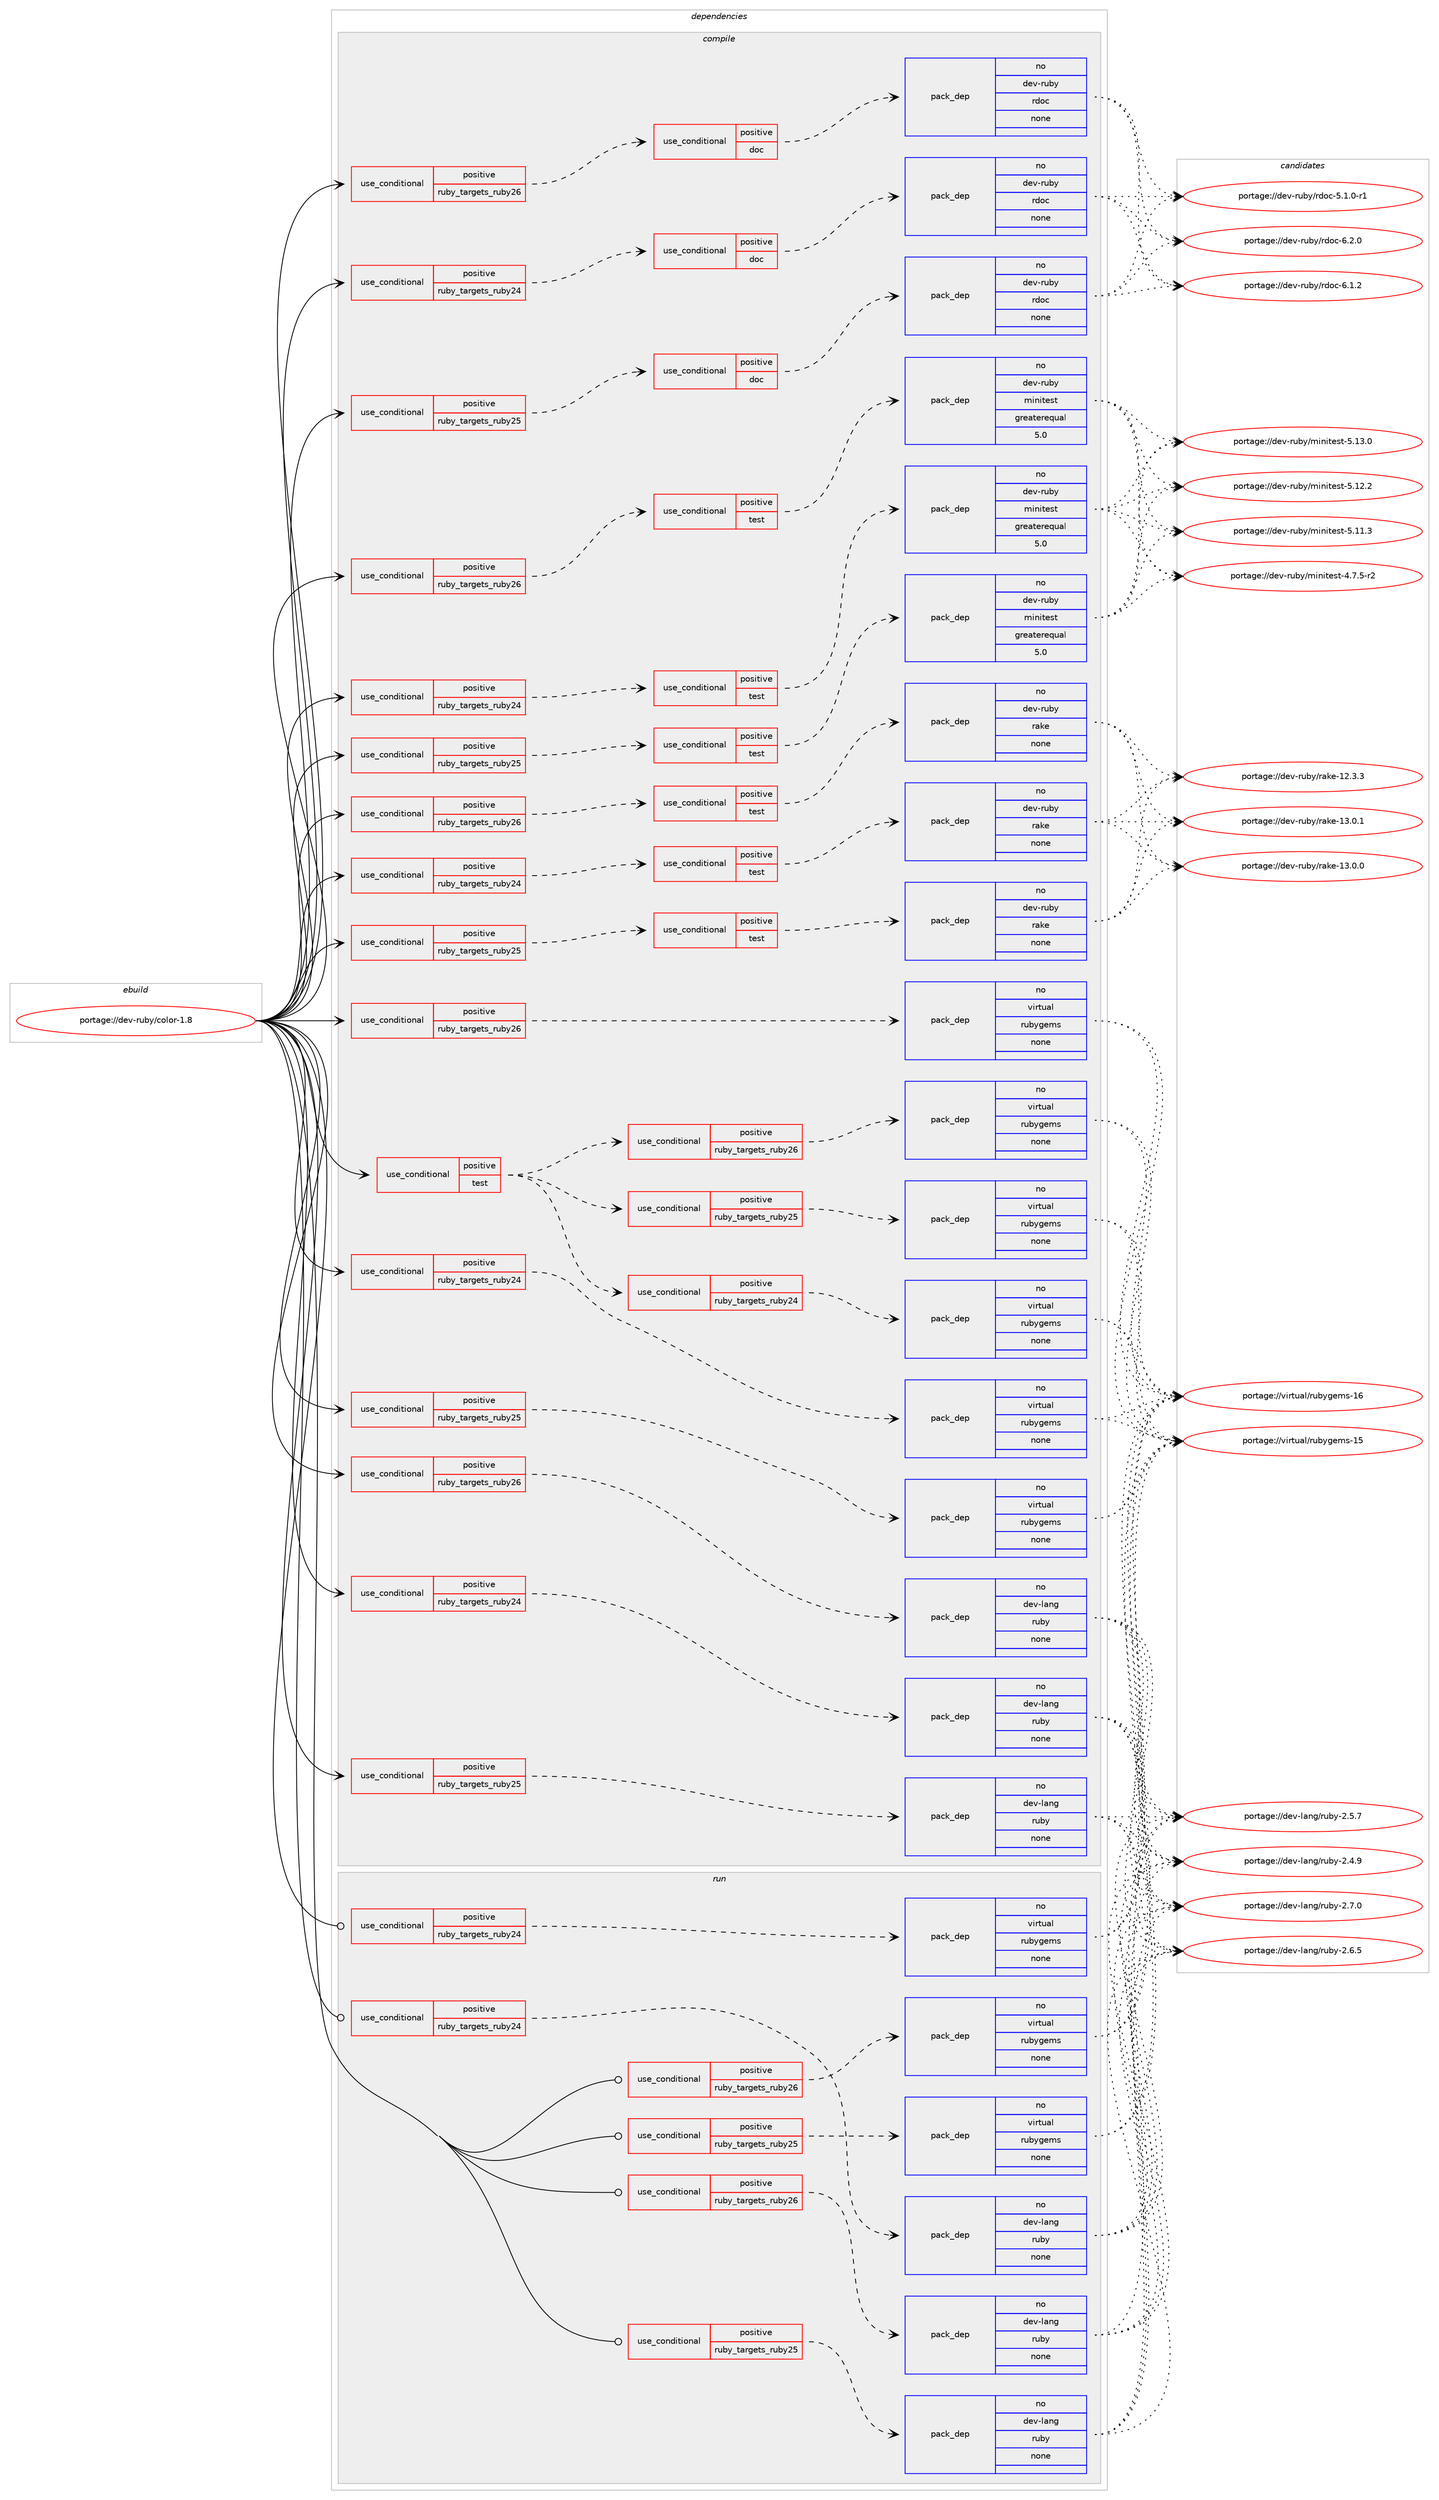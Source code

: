 digraph prolog {

# *************
# Graph options
# *************

newrank=true;
concentrate=true;
compound=true;
graph [rankdir=LR,fontname=Helvetica,fontsize=10,ranksep=1.5];#, ranksep=2.5, nodesep=0.2];
edge  [arrowhead=vee];
node  [fontname=Helvetica,fontsize=10];

# **********
# The ebuild
# **********

subgraph cluster_leftcol {
color=gray;
rank=same;
label=<<i>ebuild</i>>;
id [label="portage://dev-ruby/color-1.8", color=red, width=4, href="../dev-ruby/color-1.8.svg"];
}

# ****************
# The dependencies
# ****************

subgraph cluster_midcol {
color=gray;
label=<<i>dependencies</i>>;
subgraph cluster_compile {
fillcolor="#eeeeee";
style=filled;
label=<<i>compile</i>>;
subgraph cond90837 {
dependency362848 [label=<<TABLE BORDER="0" CELLBORDER="1" CELLSPACING="0" CELLPADDING="4"><TR><TD ROWSPAN="3" CELLPADDING="10">use_conditional</TD></TR><TR><TD>positive</TD></TR><TR><TD>ruby_targets_ruby24</TD></TR></TABLE>>, shape=none, color=red];
subgraph cond90838 {
dependency362849 [label=<<TABLE BORDER="0" CELLBORDER="1" CELLSPACING="0" CELLPADDING="4"><TR><TD ROWSPAN="3" CELLPADDING="10">use_conditional</TD></TR><TR><TD>positive</TD></TR><TR><TD>doc</TD></TR></TABLE>>, shape=none, color=red];
subgraph pack267197 {
dependency362850 [label=<<TABLE BORDER="0" CELLBORDER="1" CELLSPACING="0" CELLPADDING="4" WIDTH="220"><TR><TD ROWSPAN="6" CELLPADDING="30">pack_dep</TD></TR><TR><TD WIDTH="110">no</TD></TR><TR><TD>dev-ruby</TD></TR><TR><TD>rdoc</TD></TR><TR><TD>none</TD></TR><TR><TD></TD></TR></TABLE>>, shape=none, color=blue];
}
dependency362849:e -> dependency362850:w [weight=20,style="dashed",arrowhead="vee"];
}
dependency362848:e -> dependency362849:w [weight=20,style="dashed",arrowhead="vee"];
}
id:e -> dependency362848:w [weight=20,style="solid",arrowhead="vee"];
subgraph cond90839 {
dependency362851 [label=<<TABLE BORDER="0" CELLBORDER="1" CELLSPACING="0" CELLPADDING="4"><TR><TD ROWSPAN="3" CELLPADDING="10">use_conditional</TD></TR><TR><TD>positive</TD></TR><TR><TD>ruby_targets_ruby24</TD></TR></TABLE>>, shape=none, color=red];
subgraph cond90840 {
dependency362852 [label=<<TABLE BORDER="0" CELLBORDER="1" CELLSPACING="0" CELLPADDING="4"><TR><TD ROWSPAN="3" CELLPADDING="10">use_conditional</TD></TR><TR><TD>positive</TD></TR><TR><TD>test</TD></TR></TABLE>>, shape=none, color=red];
subgraph pack267198 {
dependency362853 [label=<<TABLE BORDER="0" CELLBORDER="1" CELLSPACING="0" CELLPADDING="4" WIDTH="220"><TR><TD ROWSPAN="6" CELLPADDING="30">pack_dep</TD></TR><TR><TD WIDTH="110">no</TD></TR><TR><TD>dev-ruby</TD></TR><TR><TD>minitest</TD></TR><TR><TD>greaterequal</TD></TR><TR><TD>5.0</TD></TR></TABLE>>, shape=none, color=blue];
}
dependency362852:e -> dependency362853:w [weight=20,style="dashed",arrowhead="vee"];
}
dependency362851:e -> dependency362852:w [weight=20,style="dashed",arrowhead="vee"];
}
id:e -> dependency362851:w [weight=20,style="solid",arrowhead="vee"];
subgraph cond90841 {
dependency362854 [label=<<TABLE BORDER="0" CELLBORDER="1" CELLSPACING="0" CELLPADDING="4"><TR><TD ROWSPAN="3" CELLPADDING="10">use_conditional</TD></TR><TR><TD>positive</TD></TR><TR><TD>ruby_targets_ruby24</TD></TR></TABLE>>, shape=none, color=red];
subgraph cond90842 {
dependency362855 [label=<<TABLE BORDER="0" CELLBORDER="1" CELLSPACING="0" CELLPADDING="4"><TR><TD ROWSPAN="3" CELLPADDING="10">use_conditional</TD></TR><TR><TD>positive</TD></TR><TR><TD>test</TD></TR></TABLE>>, shape=none, color=red];
subgraph pack267199 {
dependency362856 [label=<<TABLE BORDER="0" CELLBORDER="1" CELLSPACING="0" CELLPADDING="4" WIDTH="220"><TR><TD ROWSPAN="6" CELLPADDING="30">pack_dep</TD></TR><TR><TD WIDTH="110">no</TD></TR><TR><TD>dev-ruby</TD></TR><TR><TD>rake</TD></TR><TR><TD>none</TD></TR><TR><TD></TD></TR></TABLE>>, shape=none, color=blue];
}
dependency362855:e -> dependency362856:w [weight=20,style="dashed",arrowhead="vee"];
}
dependency362854:e -> dependency362855:w [weight=20,style="dashed",arrowhead="vee"];
}
id:e -> dependency362854:w [weight=20,style="solid",arrowhead="vee"];
subgraph cond90843 {
dependency362857 [label=<<TABLE BORDER="0" CELLBORDER="1" CELLSPACING="0" CELLPADDING="4"><TR><TD ROWSPAN="3" CELLPADDING="10">use_conditional</TD></TR><TR><TD>positive</TD></TR><TR><TD>ruby_targets_ruby24</TD></TR></TABLE>>, shape=none, color=red];
subgraph pack267200 {
dependency362858 [label=<<TABLE BORDER="0" CELLBORDER="1" CELLSPACING="0" CELLPADDING="4" WIDTH="220"><TR><TD ROWSPAN="6" CELLPADDING="30">pack_dep</TD></TR><TR><TD WIDTH="110">no</TD></TR><TR><TD>dev-lang</TD></TR><TR><TD>ruby</TD></TR><TR><TD>none</TD></TR><TR><TD></TD></TR></TABLE>>, shape=none, color=blue];
}
dependency362857:e -> dependency362858:w [weight=20,style="dashed",arrowhead="vee"];
}
id:e -> dependency362857:w [weight=20,style="solid",arrowhead="vee"];
subgraph cond90844 {
dependency362859 [label=<<TABLE BORDER="0" CELLBORDER="1" CELLSPACING="0" CELLPADDING="4"><TR><TD ROWSPAN="3" CELLPADDING="10">use_conditional</TD></TR><TR><TD>positive</TD></TR><TR><TD>ruby_targets_ruby24</TD></TR></TABLE>>, shape=none, color=red];
subgraph pack267201 {
dependency362860 [label=<<TABLE BORDER="0" CELLBORDER="1" CELLSPACING="0" CELLPADDING="4" WIDTH="220"><TR><TD ROWSPAN="6" CELLPADDING="30">pack_dep</TD></TR><TR><TD WIDTH="110">no</TD></TR><TR><TD>virtual</TD></TR><TR><TD>rubygems</TD></TR><TR><TD>none</TD></TR><TR><TD></TD></TR></TABLE>>, shape=none, color=blue];
}
dependency362859:e -> dependency362860:w [weight=20,style="dashed",arrowhead="vee"];
}
id:e -> dependency362859:w [weight=20,style="solid",arrowhead="vee"];
subgraph cond90845 {
dependency362861 [label=<<TABLE BORDER="0" CELLBORDER="1" CELLSPACING="0" CELLPADDING="4"><TR><TD ROWSPAN="3" CELLPADDING="10">use_conditional</TD></TR><TR><TD>positive</TD></TR><TR><TD>ruby_targets_ruby25</TD></TR></TABLE>>, shape=none, color=red];
subgraph cond90846 {
dependency362862 [label=<<TABLE BORDER="0" CELLBORDER="1" CELLSPACING="0" CELLPADDING="4"><TR><TD ROWSPAN="3" CELLPADDING="10">use_conditional</TD></TR><TR><TD>positive</TD></TR><TR><TD>doc</TD></TR></TABLE>>, shape=none, color=red];
subgraph pack267202 {
dependency362863 [label=<<TABLE BORDER="0" CELLBORDER="1" CELLSPACING="0" CELLPADDING="4" WIDTH="220"><TR><TD ROWSPAN="6" CELLPADDING="30">pack_dep</TD></TR><TR><TD WIDTH="110">no</TD></TR><TR><TD>dev-ruby</TD></TR><TR><TD>rdoc</TD></TR><TR><TD>none</TD></TR><TR><TD></TD></TR></TABLE>>, shape=none, color=blue];
}
dependency362862:e -> dependency362863:w [weight=20,style="dashed",arrowhead="vee"];
}
dependency362861:e -> dependency362862:w [weight=20,style="dashed",arrowhead="vee"];
}
id:e -> dependency362861:w [weight=20,style="solid",arrowhead="vee"];
subgraph cond90847 {
dependency362864 [label=<<TABLE BORDER="0" CELLBORDER="1" CELLSPACING="0" CELLPADDING="4"><TR><TD ROWSPAN="3" CELLPADDING="10">use_conditional</TD></TR><TR><TD>positive</TD></TR><TR><TD>ruby_targets_ruby25</TD></TR></TABLE>>, shape=none, color=red];
subgraph cond90848 {
dependency362865 [label=<<TABLE BORDER="0" CELLBORDER="1" CELLSPACING="0" CELLPADDING="4"><TR><TD ROWSPAN="3" CELLPADDING="10">use_conditional</TD></TR><TR><TD>positive</TD></TR><TR><TD>test</TD></TR></TABLE>>, shape=none, color=red];
subgraph pack267203 {
dependency362866 [label=<<TABLE BORDER="0" CELLBORDER="1" CELLSPACING="0" CELLPADDING="4" WIDTH="220"><TR><TD ROWSPAN="6" CELLPADDING="30">pack_dep</TD></TR><TR><TD WIDTH="110">no</TD></TR><TR><TD>dev-ruby</TD></TR><TR><TD>minitest</TD></TR><TR><TD>greaterequal</TD></TR><TR><TD>5.0</TD></TR></TABLE>>, shape=none, color=blue];
}
dependency362865:e -> dependency362866:w [weight=20,style="dashed",arrowhead="vee"];
}
dependency362864:e -> dependency362865:w [weight=20,style="dashed",arrowhead="vee"];
}
id:e -> dependency362864:w [weight=20,style="solid",arrowhead="vee"];
subgraph cond90849 {
dependency362867 [label=<<TABLE BORDER="0" CELLBORDER="1" CELLSPACING="0" CELLPADDING="4"><TR><TD ROWSPAN="3" CELLPADDING="10">use_conditional</TD></TR><TR><TD>positive</TD></TR><TR><TD>ruby_targets_ruby25</TD></TR></TABLE>>, shape=none, color=red];
subgraph cond90850 {
dependency362868 [label=<<TABLE BORDER="0" CELLBORDER="1" CELLSPACING="0" CELLPADDING="4"><TR><TD ROWSPAN="3" CELLPADDING="10">use_conditional</TD></TR><TR><TD>positive</TD></TR><TR><TD>test</TD></TR></TABLE>>, shape=none, color=red];
subgraph pack267204 {
dependency362869 [label=<<TABLE BORDER="0" CELLBORDER="1" CELLSPACING="0" CELLPADDING="4" WIDTH="220"><TR><TD ROWSPAN="6" CELLPADDING="30">pack_dep</TD></TR><TR><TD WIDTH="110">no</TD></TR><TR><TD>dev-ruby</TD></TR><TR><TD>rake</TD></TR><TR><TD>none</TD></TR><TR><TD></TD></TR></TABLE>>, shape=none, color=blue];
}
dependency362868:e -> dependency362869:w [weight=20,style="dashed",arrowhead="vee"];
}
dependency362867:e -> dependency362868:w [weight=20,style="dashed",arrowhead="vee"];
}
id:e -> dependency362867:w [weight=20,style="solid",arrowhead="vee"];
subgraph cond90851 {
dependency362870 [label=<<TABLE BORDER="0" CELLBORDER="1" CELLSPACING="0" CELLPADDING="4"><TR><TD ROWSPAN="3" CELLPADDING="10">use_conditional</TD></TR><TR><TD>positive</TD></TR><TR><TD>ruby_targets_ruby25</TD></TR></TABLE>>, shape=none, color=red];
subgraph pack267205 {
dependency362871 [label=<<TABLE BORDER="0" CELLBORDER="1" CELLSPACING="0" CELLPADDING="4" WIDTH="220"><TR><TD ROWSPAN="6" CELLPADDING="30">pack_dep</TD></TR><TR><TD WIDTH="110">no</TD></TR><TR><TD>dev-lang</TD></TR><TR><TD>ruby</TD></TR><TR><TD>none</TD></TR><TR><TD></TD></TR></TABLE>>, shape=none, color=blue];
}
dependency362870:e -> dependency362871:w [weight=20,style="dashed",arrowhead="vee"];
}
id:e -> dependency362870:w [weight=20,style="solid",arrowhead="vee"];
subgraph cond90852 {
dependency362872 [label=<<TABLE BORDER="0" CELLBORDER="1" CELLSPACING="0" CELLPADDING="4"><TR><TD ROWSPAN="3" CELLPADDING="10">use_conditional</TD></TR><TR><TD>positive</TD></TR><TR><TD>ruby_targets_ruby25</TD></TR></TABLE>>, shape=none, color=red];
subgraph pack267206 {
dependency362873 [label=<<TABLE BORDER="0" CELLBORDER="1" CELLSPACING="0" CELLPADDING="4" WIDTH="220"><TR><TD ROWSPAN="6" CELLPADDING="30">pack_dep</TD></TR><TR><TD WIDTH="110">no</TD></TR><TR><TD>virtual</TD></TR><TR><TD>rubygems</TD></TR><TR><TD>none</TD></TR><TR><TD></TD></TR></TABLE>>, shape=none, color=blue];
}
dependency362872:e -> dependency362873:w [weight=20,style="dashed",arrowhead="vee"];
}
id:e -> dependency362872:w [weight=20,style="solid",arrowhead="vee"];
subgraph cond90853 {
dependency362874 [label=<<TABLE BORDER="0" CELLBORDER="1" CELLSPACING="0" CELLPADDING="4"><TR><TD ROWSPAN="3" CELLPADDING="10">use_conditional</TD></TR><TR><TD>positive</TD></TR><TR><TD>ruby_targets_ruby26</TD></TR></TABLE>>, shape=none, color=red];
subgraph cond90854 {
dependency362875 [label=<<TABLE BORDER="0" CELLBORDER="1" CELLSPACING="0" CELLPADDING="4"><TR><TD ROWSPAN="3" CELLPADDING="10">use_conditional</TD></TR><TR><TD>positive</TD></TR><TR><TD>doc</TD></TR></TABLE>>, shape=none, color=red];
subgraph pack267207 {
dependency362876 [label=<<TABLE BORDER="0" CELLBORDER="1" CELLSPACING="0" CELLPADDING="4" WIDTH="220"><TR><TD ROWSPAN="6" CELLPADDING="30">pack_dep</TD></TR><TR><TD WIDTH="110">no</TD></TR><TR><TD>dev-ruby</TD></TR><TR><TD>rdoc</TD></TR><TR><TD>none</TD></TR><TR><TD></TD></TR></TABLE>>, shape=none, color=blue];
}
dependency362875:e -> dependency362876:w [weight=20,style="dashed",arrowhead="vee"];
}
dependency362874:e -> dependency362875:w [weight=20,style="dashed",arrowhead="vee"];
}
id:e -> dependency362874:w [weight=20,style="solid",arrowhead="vee"];
subgraph cond90855 {
dependency362877 [label=<<TABLE BORDER="0" CELLBORDER="1" CELLSPACING="0" CELLPADDING="4"><TR><TD ROWSPAN="3" CELLPADDING="10">use_conditional</TD></TR><TR><TD>positive</TD></TR><TR><TD>ruby_targets_ruby26</TD></TR></TABLE>>, shape=none, color=red];
subgraph cond90856 {
dependency362878 [label=<<TABLE BORDER="0" CELLBORDER="1" CELLSPACING="0" CELLPADDING="4"><TR><TD ROWSPAN="3" CELLPADDING="10">use_conditional</TD></TR><TR><TD>positive</TD></TR><TR><TD>test</TD></TR></TABLE>>, shape=none, color=red];
subgraph pack267208 {
dependency362879 [label=<<TABLE BORDER="0" CELLBORDER="1" CELLSPACING="0" CELLPADDING="4" WIDTH="220"><TR><TD ROWSPAN="6" CELLPADDING="30">pack_dep</TD></TR><TR><TD WIDTH="110">no</TD></TR><TR><TD>dev-ruby</TD></TR><TR><TD>minitest</TD></TR><TR><TD>greaterequal</TD></TR><TR><TD>5.0</TD></TR></TABLE>>, shape=none, color=blue];
}
dependency362878:e -> dependency362879:w [weight=20,style="dashed",arrowhead="vee"];
}
dependency362877:e -> dependency362878:w [weight=20,style="dashed",arrowhead="vee"];
}
id:e -> dependency362877:w [weight=20,style="solid",arrowhead="vee"];
subgraph cond90857 {
dependency362880 [label=<<TABLE BORDER="0" CELLBORDER="1" CELLSPACING="0" CELLPADDING="4"><TR><TD ROWSPAN="3" CELLPADDING="10">use_conditional</TD></TR><TR><TD>positive</TD></TR><TR><TD>ruby_targets_ruby26</TD></TR></TABLE>>, shape=none, color=red];
subgraph cond90858 {
dependency362881 [label=<<TABLE BORDER="0" CELLBORDER="1" CELLSPACING="0" CELLPADDING="4"><TR><TD ROWSPAN="3" CELLPADDING="10">use_conditional</TD></TR><TR><TD>positive</TD></TR><TR><TD>test</TD></TR></TABLE>>, shape=none, color=red];
subgraph pack267209 {
dependency362882 [label=<<TABLE BORDER="0" CELLBORDER="1" CELLSPACING="0" CELLPADDING="4" WIDTH="220"><TR><TD ROWSPAN="6" CELLPADDING="30">pack_dep</TD></TR><TR><TD WIDTH="110">no</TD></TR><TR><TD>dev-ruby</TD></TR><TR><TD>rake</TD></TR><TR><TD>none</TD></TR><TR><TD></TD></TR></TABLE>>, shape=none, color=blue];
}
dependency362881:e -> dependency362882:w [weight=20,style="dashed",arrowhead="vee"];
}
dependency362880:e -> dependency362881:w [weight=20,style="dashed",arrowhead="vee"];
}
id:e -> dependency362880:w [weight=20,style="solid",arrowhead="vee"];
subgraph cond90859 {
dependency362883 [label=<<TABLE BORDER="0" CELLBORDER="1" CELLSPACING="0" CELLPADDING="4"><TR><TD ROWSPAN="3" CELLPADDING="10">use_conditional</TD></TR><TR><TD>positive</TD></TR><TR><TD>ruby_targets_ruby26</TD></TR></TABLE>>, shape=none, color=red];
subgraph pack267210 {
dependency362884 [label=<<TABLE BORDER="0" CELLBORDER="1" CELLSPACING="0" CELLPADDING="4" WIDTH="220"><TR><TD ROWSPAN="6" CELLPADDING="30">pack_dep</TD></TR><TR><TD WIDTH="110">no</TD></TR><TR><TD>dev-lang</TD></TR><TR><TD>ruby</TD></TR><TR><TD>none</TD></TR><TR><TD></TD></TR></TABLE>>, shape=none, color=blue];
}
dependency362883:e -> dependency362884:w [weight=20,style="dashed",arrowhead="vee"];
}
id:e -> dependency362883:w [weight=20,style="solid",arrowhead="vee"];
subgraph cond90860 {
dependency362885 [label=<<TABLE BORDER="0" CELLBORDER="1" CELLSPACING="0" CELLPADDING="4"><TR><TD ROWSPAN="3" CELLPADDING="10">use_conditional</TD></TR><TR><TD>positive</TD></TR><TR><TD>ruby_targets_ruby26</TD></TR></TABLE>>, shape=none, color=red];
subgraph pack267211 {
dependency362886 [label=<<TABLE BORDER="0" CELLBORDER="1" CELLSPACING="0" CELLPADDING="4" WIDTH="220"><TR><TD ROWSPAN="6" CELLPADDING="30">pack_dep</TD></TR><TR><TD WIDTH="110">no</TD></TR><TR><TD>virtual</TD></TR><TR><TD>rubygems</TD></TR><TR><TD>none</TD></TR><TR><TD></TD></TR></TABLE>>, shape=none, color=blue];
}
dependency362885:e -> dependency362886:w [weight=20,style="dashed",arrowhead="vee"];
}
id:e -> dependency362885:w [weight=20,style="solid",arrowhead="vee"];
subgraph cond90861 {
dependency362887 [label=<<TABLE BORDER="0" CELLBORDER="1" CELLSPACING="0" CELLPADDING="4"><TR><TD ROWSPAN="3" CELLPADDING="10">use_conditional</TD></TR><TR><TD>positive</TD></TR><TR><TD>test</TD></TR></TABLE>>, shape=none, color=red];
subgraph cond90862 {
dependency362888 [label=<<TABLE BORDER="0" CELLBORDER="1" CELLSPACING="0" CELLPADDING="4"><TR><TD ROWSPAN="3" CELLPADDING="10">use_conditional</TD></TR><TR><TD>positive</TD></TR><TR><TD>ruby_targets_ruby24</TD></TR></TABLE>>, shape=none, color=red];
subgraph pack267212 {
dependency362889 [label=<<TABLE BORDER="0" CELLBORDER="1" CELLSPACING="0" CELLPADDING="4" WIDTH="220"><TR><TD ROWSPAN="6" CELLPADDING="30">pack_dep</TD></TR><TR><TD WIDTH="110">no</TD></TR><TR><TD>virtual</TD></TR><TR><TD>rubygems</TD></TR><TR><TD>none</TD></TR><TR><TD></TD></TR></TABLE>>, shape=none, color=blue];
}
dependency362888:e -> dependency362889:w [weight=20,style="dashed",arrowhead="vee"];
}
dependency362887:e -> dependency362888:w [weight=20,style="dashed",arrowhead="vee"];
subgraph cond90863 {
dependency362890 [label=<<TABLE BORDER="0" CELLBORDER="1" CELLSPACING="0" CELLPADDING="4"><TR><TD ROWSPAN="3" CELLPADDING="10">use_conditional</TD></TR><TR><TD>positive</TD></TR><TR><TD>ruby_targets_ruby25</TD></TR></TABLE>>, shape=none, color=red];
subgraph pack267213 {
dependency362891 [label=<<TABLE BORDER="0" CELLBORDER="1" CELLSPACING="0" CELLPADDING="4" WIDTH="220"><TR><TD ROWSPAN="6" CELLPADDING="30">pack_dep</TD></TR><TR><TD WIDTH="110">no</TD></TR><TR><TD>virtual</TD></TR><TR><TD>rubygems</TD></TR><TR><TD>none</TD></TR><TR><TD></TD></TR></TABLE>>, shape=none, color=blue];
}
dependency362890:e -> dependency362891:w [weight=20,style="dashed",arrowhead="vee"];
}
dependency362887:e -> dependency362890:w [weight=20,style="dashed",arrowhead="vee"];
subgraph cond90864 {
dependency362892 [label=<<TABLE BORDER="0" CELLBORDER="1" CELLSPACING="0" CELLPADDING="4"><TR><TD ROWSPAN="3" CELLPADDING="10">use_conditional</TD></TR><TR><TD>positive</TD></TR><TR><TD>ruby_targets_ruby26</TD></TR></TABLE>>, shape=none, color=red];
subgraph pack267214 {
dependency362893 [label=<<TABLE BORDER="0" CELLBORDER="1" CELLSPACING="0" CELLPADDING="4" WIDTH="220"><TR><TD ROWSPAN="6" CELLPADDING="30">pack_dep</TD></TR><TR><TD WIDTH="110">no</TD></TR><TR><TD>virtual</TD></TR><TR><TD>rubygems</TD></TR><TR><TD>none</TD></TR><TR><TD></TD></TR></TABLE>>, shape=none, color=blue];
}
dependency362892:e -> dependency362893:w [weight=20,style="dashed",arrowhead="vee"];
}
dependency362887:e -> dependency362892:w [weight=20,style="dashed",arrowhead="vee"];
}
id:e -> dependency362887:w [weight=20,style="solid",arrowhead="vee"];
}
subgraph cluster_compileandrun {
fillcolor="#eeeeee";
style=filled;
label=<<i>compile and run</i>>;
}
subgraph cluster_run {
fillcolor="#eeeeee";
style=filled;
label=<<i>run</i>>;
subgraph cond90865 {
dependency362894 [label=<<TABLE BORDER="0" CELLBORDER="1" CELLSPACING="0" CELLPADDING="4"><TR><TD ROWSPAN="3" CELLPADDING="10">use_conditional</TD></TR><TR><TD>positive</TD></TR><TR><TD>ruby_targets_ruby24</TD></TR></TABLE>>, shape=none, color=red];
subgraph pack267215 {
dependency362895 [label=<<TABLE BORDER="0" CELLBORDER="1" CELLSPACING="0" CELLPADDING="4" WIDTH="220"><TR><TD ROWSPAN="6" CELLPADDING="30">pack_dep</TD></TR><TR><TD WIDTH="110">no</TD></TR><TR><TD>dev-lang</TD></TR><TR><TD>ruby</TD></TR><TR><TD>none</TD></TR><TR><TD></TD></TR></TABLE>>, shape=none, color=blue];
}
dependency362894:e -> dependency362895:w [weight=20,style="dashed",arrowhead="vee"];
}
id:e -> dependency362894:w [weight=20,style="solid",arrowhead="odot"];
subgraph cond90866 {
dependency362896 [label=<<TABLE BORDER="0" CELLBORDER="1" CELLSPACING="0" CELLPADDING="4"><TR><TD ROWSPAN="3" CELLPADDING="10">use_conditional</TD></TR><TR><TD>positive</TD></TR><TR><TD>ruby_targets_ruby24</TD></TR></TABLE>>, shape=none, color=red];
subgraph pack267216 {
dependency362897 [label=<<TABLE BORDER="0" CELLBORDER="1" CELLSPACING="0" CELLPADDING="4" WIDTH="220"><TR><TD ROWSPAN="6" CELLPADDING="30">pack_dep</TD></TR><TR><TD WIDTH="110">no</TD></TR><TR><TD>virtual</TD></TR><TR><TD>rubygems</TD></TR><TR><TD>none</TD></TR><TR><TD></TD></TR></TABLE>>, shape=none, color=blue];
}
dependency362896:e -> dependency362897:w [weight=20,style="dashed",arrowhead="vee"];
}
id:e -> dependency362896:w [weight=20,style="solid",arrowhead="odot"];
subgraph cond90867 {
dependency362898 [label=<<TABLE BORDER="0" CELLBORDER="1" CELLSPACING="0" CELLPADDING="4"><TR><TD ROWSPAN="3" CELLPADDING="10">use_conditional</TD></TR><TR><TD>positive</TD></TR><TR><TD>ruby_targets_ruby25</TD></TR></TABLE>>, shape=none, color=red];
subgraph pack267217 {
dependency362899 [label=<<TABLE BORDER="0" CELLBORDER="1" CELLSPACING="0" CELLPADDING="4" WIDTH="220"><TR><TD ROWSPAN="6" CELLPADDING="30">pack_dep</TD></TR><TR><TD WIDTH="110">no</TD></TR><TR><TD>dev-lang</TD></TR><TR><TD>ruby</TD></TR><TR><TD>none</TD></TR><TR><TD></TD></TR></TABLE>>, shape=none, color=blue];
}
dependency362898:e -> dependency362899:w [weight=20,style="dashed",arrowhead="vee"];
}
id:e -> dependency362898:w [weight=20,style="solid",arrowhead="odot"];
subgraph cond90868 {
dependency362900 [label=<<TABLE BORDER="0" CELLBORDER="1" CELLSPACING="0" CELLPADDING="4"><TR><TD ROWSPAN="3" CELLPADDING="10">use_conditional</TD></TR><TR><TD>positive</TD></TR><TR><TD>ruby_targets_ruby25</TD></TR></TABLE>>, shape=none, color=red];
subgraph pack267218 {
dependency362901 [label=<<TABLE BORDER="0" CELLBORDER="1" CELLSPACING="0" CELLPADDING="4" WIDTH="220"><TR><TD ROWSPAN="6" CELLPADDING="30">pack_dep</TD></TR><TR><TD WIDTH="110">no</TD></TR><TR><TD>virtual</TD></TR><TR><TD>rubygems</TD></TR><TR><TD>none</TD></TR><TR><TD></TD></TR></TABLE>>, shape=none, color=blue];
}
dependency362900:e -> dependency362901:w [weight=20,style="dashed",arrowhead="vee"];
}
id:e -> dependency362900:w [weight=20,style="solid",arrowhead="odot"];
subgraph cond90869 {
dependency362902 [label=<<TABLE BORDER="0" CELLBORDER="1" CELLSPACING="0" CELLPADDING="4"><TR><TD ROWSPAN="3" CELLPADDING="10">use_conditional</TD></TR><TR><TD>positive</TD></TR><TR><TD>ruby_targets_ruby26</TD></TR></TABLE>>, shape=none, color=red];
subgraph pack267219 {
dependency362903 [label=<<TABLE BORDER="0" CELLBORDER="1" CELLSPACING="0" CELLPADDING="4" WIDTH="220"><TR><TD ROWSPAN="6" CELLPADDING="30">pack_dep</TD></TR><TR><TD WIDTH="110">no</TD></TR><TR><TD>dev-lang</TD></TR><TR><TD>ruby</TD></TR><TR><TD>none</TD></TR><TR><TD></TD></TR></TABLE>>, shape=none, color=blue];
}
dependency362902:e -> dependency362903:w [weight=20,style="dashed",arrowhead="vee"];
}
id:e -> dependency362902:w [weight=20,style="solid",arrowhead="odot"];
subgraph cond90870 {
dependency362904 [label=<<TABLE BORDER="0" CELLBORDER="1" CELLSPACING="0" CELLPADDING="4"><TR><TD ROWSPAN="3" CELLPADDING="10">use_conditional</TD></TR><TR><TD>positive</TD></TR><TR><TD>ruby_targets_ruby26</TD></TR></TABLE>>, shape=none, color=red];
subgraph pack267220 {
dependency362905 [label=<<TABLE BORDER="0" CELLBORDER="1" CELLSPACING="0" CELLPADDING="4" WIDTH="220"><TR><TD ROWSPAN="6" CELLPADDING="30">pack_dep</TD></TR><TR><TD WIDTH="110">no</TD></TR><TR><TD>virtual</TD></TR><TR><TD>rubygems</TD></TR><TR><TD>none</TD></TR><TR><TD></TD></TR></TABLE>>, shape=none, color=blue];
}
dependency362904:e -> dependency362905:w [weight=20,style="dashed",arrowhead="vee"];
}
id:e -> dependency362904:w [weight=20,style="solid",arrowhead="odot"];
}
}

# **************
# The candidates
# **************

subgraph cluster_choices {
rank=same;
color=gray;
label=<<i>candidates</i>>;

subgraph choice267197 {
color=black;
nodesep=1;
choice10010111845114117981214711410011199455446504648 [label="portage://dev-ruby/rdoc-6.2.0", color=red, width=4,href="../dev-ruby/rdoc-6.2.0.svg"];
choice10010111845114117981214711410011199455446494650 [label="portage://dev-ruby/rdoc-6.1.2", color=red, width=4,href="../dev-ruby/rdoc-6.1.2.svg"];
choice100101118451141179812147114100111994553464946484511449 [label="portage://dev-ruby/rdoc-5.1.0-r1", color=red, width=4,href="../dev-ruby/rdoc-5.1.0-r1.svg"];
dependency362850:e -> choice10010111845114117981214711410011199455446504648:w [style=dotted,weight="100"];
dependency362850:e -> choice10010111845114117981214711410011199455446494650:w [style=dotted,weight="100"];
dependency362850:e -> choice100101118451141179812147114100111994553464946484511449:w [style=dotted,weight="100"];
}
subgraph choice267198 {
color=black;
nodesep=1;
choice10010111845114117981214710910511010511610111511645534649514648 [label="portage://dev-ruby/minitest-5.13.0", color=red, width=4,href="../dev-ruby/minitest-5.13.0.svg"];
choice10010111845114117981214710910511010511610111511645534649504650 [label="portage://dev-ruby/minitest-5.12.2", color=red, width=4,href="../dev-ruby/minitest-5.12.2.svg"];
choice10010111845114117981214710910511010511610111511645534649494651 [label="portage://dev-ruby/minitest-5.11.3", color=red, width=4,href="../dev-ruby/minitest-5.11.3.svg"];
choice1001011184511411798121471091051101051161011151164552465546534511450 [label="portage://dev-ruby/minitest-4.7.5-r2", color=red, width=4,href="../dev-ruby/minitest-4.7.5-r2.svg"];
dependency362853:e -> choice10010111845114117981214710910511010511610111511645534649514648:w [style=dotted,weight="100"];
dependency362853:e -> choice10010111845114117981214710910511010511610111511645534649504650:w [style=dotted,weight="100"];
dependency362853:e -> choice10010111845114117981214710910511010511610111511645534649494651:w [style=dotted,weight="100"];
dependency362853:e -> choice1001011184511411798121471091051101051161011151164552465546534511450:w [style=dotted,weight="100"];
}
subgraph choice267199 {
color=black;
nodesep=1;
choice1001011184511411798121471149710710145495146484649 [label="portage://dev-ruby/rake-13.0.1", color=red, width=4,href="../dev-ruby/rake-13.0.1.svg"];
choice1001011184511411798121471149710710145495146484648 [label="portage://dev-ruby/rake-13.0.0", color=red, width=4,href="../dev-ruby/rake-13.0.0.svg"];
choice1001011184511411798121471149710710145495046514651 [label="portage://dev-ruby/rake-12.3.3", color=red, width=4,href="../dev-ruby/rake-12.3.3.svg"];
dependency362856:e -> choice1001011184511411798121471149710710145495146484649:w [style=dotted,weight="100"];
dependency362856:e -> choice1001011184511411798121471149710710145495146484648:w [style=dotted,weight="100"];
dependency362856:e -> choice1001011184511411798121471149710710145495046514651:w [style=dotted,weight="100"];
}
subgraph choice267200 {
color=black;
nodesep=1;
choice10010111845108971101034711411798121455046554648 [label="portage://dev-lang/ruby-2.7.0", color=red, width=4,href="../dev-lang/ruby-2.7.0.svg"];
choice10010111845108971101034711411798121455046544653 [label="portage://dev-lang/ruby-2.6.5", color=red, width=4,href="../dev-lang/ruby-2.6.5.svg"];
choice10010111845108971101034711411798121455046534655 [label="portage://dev-lang/ruby-2.5.7", color=red, width=4,href="../dev-lang/ruby-2.5.7.svg"];
choice10010111845108971101034711411798121455046524657 [label="portage://dev-lang/ruby-2.4.9", color=red, width=4,href="../dev-lang/ruby-2.4.9.svg"];
dependency362858:e -> choice10010111845108971101034711411798121455046554648:w [style=dotted,weight="100"];
dependency362858:e -> choice10010111845108971101034711411798121455046544653:w [style=dotted,weight="100"];
dependency362858:e -> choice10010111845108971101034711411798121455046534655:w [style=dotted,weight="100"];
dependency362858:e -> choice10010111845108971101034711411798121455046524657:w [style=dotted,weight="100"];
}
subgraph choice267201 {
color=black;
nodesep=1;
choice118105114116117971084711411798121103101109115454954 [label="portage://virtual/rubygems-16", color=red, width=4,href="../virtual/rubygems-16.svg"];
choice118105114116117971084711411798121103101109115454953 [label="portage://virtual/rubygems-15", color=red, width=4,href="../virtual/rubygems-15.svg"];
dependency362860:e -> choice118105114116117971084711411798121103101109115454954:w [style=dotted,weight="100"];
dependency362860:e -> choice118105114116117971084711411798121103101109115454953:w [style=dotted,weight="100"];
}
subgraph choice267202 {
color=black;
nodesep=1;
choice10010111845114117981214711410011199455446504648 [label="portage://dev-ruby/rdoc-6.2.0", color=red, width=4,href="../dev-ruby/rdoc-6.2.0.svg"];
choice10010111845114117981214711410011199455446494650 [label="portage://dev-ruby/rdoc-6.1.2", color=red, width=4,href="../dev-ruby/rdoc-6.1.2.svg"];
choice100101118451141179812147114100111994553464946484511449 [label="portage://dev-ruby/rdoc-5.1.0-r1", color=red, width=4,href="../dev-ruby/rdoc-5.1.0-r1.svg"];
dependency362863:e -> choice10010111845114117981214711410011199455446504648:w [style=dotted,weight="100"];
dependency362863:e -> choice10010111845114117981214711410011199455446494650:w [style=dotted,weight="100"];
dependency362863:e -> choice100101118451141179812147114100111994553464946484511449:w [style=dotted,weight="100"];
}
subgraph choice267203 {
color=black;
nodesep=1;
choice10010111845114117981214710910511010511610111511645534649514648 [label="portage://dev-ruby/minitest-5.13.0", color=red, width=4,href="../dev-ruby/minitest-5.13.0.svg"];
choice10010111845114117981214710910511010511610111511645534649504650 [label="portage://dev-ruby/minitest-5.12.2", color=red, width=4,href="../dev-ruby/minitest-5.12.2.svg"];
choice10010111845114117981214710910511010511610111511645534649494651 [label="portage://dev-ruby/minitest-5.11.3", color=red, width=4,href="../dev-ruby/minitest-5.11.3.svg"];
choice1001011184511411798121471091051101051161011151164552465546534511450 [label="portage://dev-ruby/minitest-4.7.5-r2", color=red, width=4,href="../dev-ruby/minitest-4.7.5-r2.svg"];
dependency362866:e -> choice10010111845114117981214710910511010511610111511645534649514648:w [style=dotted,weight="100"];
dependency362866:e -> choice10010111845114117981214710910511010511610111511645534649504650:w [style=dotted,weight="100"];
dependency362866:e -> choice10010111845114117981214710910511010511610111511645534649494651:w [style=dotted,weight="100"];
dependency362866:e -> choice1001011184511411798121471091051101051161011151164552465546534511450:w [style=dotted,weight="100"];
}
subgraph choice267204 {
color=black;
nodesep=1;
choice1001011184511411798121471149710710145495146484649 [label="portage://dev-ruby/rake-13.0.1", color=red, width=4,href="../dev-ruby/rake-13.0.1.svg"];
choice1001011184511411798121471149710710145495146484648 [label="portage://dev-ruby/rake-13.0.0", color=red, width=4,href="../dev-ruby/rake-13.0.0.svg"];
choice1001011184511411798121471149710710145495046514651 [label="portage://dev-ruby/rake-12.3.3", color=red, width=4,href="../dev-ruby/rake-12.3.3.svg"];
dependency362869:e -> choice1001011184511411798121471149710710145495146484649:w [style=dotted,weight="100"];
dependency362869:e -> choice1001011184511411798121471149710710145495146484648:w [style=dotted,weight="100"];
dependency362869:e -> choice1001011184511411798121471149710710145495046514651:w [style=dotted,weight="100"];
}
subgraph choice267205 {
color=black;
nodesep=1;
choice10010111845108971101034711411798121455046554648 [label="portage://dev-lang/ruby-2.7.0", color=red, width=4,href="../dev-lang/ruby-2.7.0.svg"];
choice10010111845108971101034711411798121455046544653 [label="portage://dev-lang/ruby-2.6.5", color=red, width=4,href="../dev-lang/ruby-2.6.5.svg"];
choice10010111845108971101034711411798121455046534655 [label="portage://dev-lang/ruby-2.5.7", color=red, width=4,href="../dev-lang/ruby-2.5.7.svg"];
choice10010111845108971101034711411798121455046524657 [label="portage://dev-lang/ruby-2.4.9", color=red, width=4,href="../dev-lang/ruby-2.4.9.svg"];
dependency362871:e -> choice10010111845108971101034711411798121455046554648:w [style=dotted,weight="100"];
dependency362871:e -> choice10010111845108971101034711411798121455046544653:w [style=dotted,weight="100"];
dependency362871:e -> choice10010111845108971101034711411798121455046534655:w [style=dotted,weight="100"];
dependency362871:e -> choice10010111845108971101034711411798121455046524657:w [style=dotted,weight="100"];
}
subgraph choice267206 {
color=black;
nodesep=1;
choice118105114116117971084711411798121103101109115454954 [label="portage://virtual/rubygems-16", color=red, width=4,href="../virtual/rubygems-16.svg"];
choice118105114116117971084711411798121103101109115454953 [label="portage://virtual/rubygems-15", color=red, width=4,href="../virtual/rubygems-15.svg"];
dependency362873:e -> choice118105114116117971084711411798121103101109115454954:w [style=dotted,weight="100"];
dependency362873:e -> choice118105114116117971084711411798121103101109115454953:w [style=dotted,weight="100"];
}
subgraph choice267207 {
color=black;
nodesep=1;
choice10010111845114117981214711410011199455446504648 [label="portage://dev-ruby/rdoc-6.2.0", color=red, width=4,href="../dev-ruby/rdoc-6.2.0.svg"];
choice10010111845114117981214711410011199455446494650 [label="portage://dev-ruby/rdoc-6.1.2", color=red, width=4,href="../dev-ruby/rdoc-6.1.2.svg"];
choice100101118451141179812147114100111994553464946484511449 [label="portage://dev-ruby/rdoc-5.1.0-r1", color=red, width=4,href="../dev-ruby/rdoc-5.1.0-r1.svg"];
dependency362876:e -> choice10010111845114117981214711410011199455446504648:w [style=dotted,weight="100"];
dependency362876:e -> choice10010111845114117981214711410011199455446494650:w [style=dotted,weight="100"];
dependency362876:e -> choice100101118451141179812147114100111994553464946484511449:w [style=dotted,weight="100"];
}
subgraph choice267208 {
color=black;
nodesep=1;
choice10010111845114117981214710910511010511610111511645534649514648 [label="portage://dev-ruby/minitest-5.13.0", color=red, width=4,href="../dev-ruby/minitest-5.13.0.svg"];
choice10010111845114117981214710910511010511610111511645534649504650 [label="portage://dev-ruby/minitest-5.12.2", color=red, width=4,href="../dev-ruby/minitest-5.12.2.svg"];
choice10010111845114117981214710910511010511610111511645534649494651 [label="portage://dev-ruby/minitest-5.11.3", color=red, width=4,href="../dev-ruby/minitest-5.11.3.svg"];
choice1001011184511411798121471091051101051161011151164552465546534511450 [label="portage://dev-ruby/minitest-4.7.5-r2", color=red, width=4,href="../dev-ruby/minitest-4.7.5-r2.svg"];
dependency362879:e -> choice10010111845114117981214710910511010511610111511645534649514648:w [style=dotted,weight="100"];
dependency362879:e -> choice10010111845114117981214710910511010511610111511645534649504650:w [style=dotted,weight="100"];
dependency362879:e -> choice10010111845114117981214710910511010511610111511645534649494651:w [style=dotted,weight="100"];
dependency362879:e -> choice1001011184511411798121471091051101051161011151164552465546534511450:w [style=dotted,weight="100"];
}
subgraph choice267209 {
color=black;
nodesep=1;
choice1001011184511411798121471149710710145495146484649 [label="portage://dev-ruby/rake-13.0.1", color=red, width=4,href="../dev-ruby/rake-13.0.1.svg"];
choice1001011184511411798121471149710710145495146484648 [label="portage://dev-ruby/rake-13.0.0", color=red, width=4,href="../dev-ruby/rake-13.0.0.svg"];
choice1001011184511411798121471149710710145495046514651 [label="portage://dev-ruby/rake-12.3.3", color=red, width=4,href="../dev-ruby/rake-12.3.3.svg"];
dependency362882:e -> choice1001011184511411798121471149710710145495146484649:w [style=dotted,weight="100"];
dependency362882:e -> choice1001011184511411798121471149710710145495146484648:w [style=dotted,weight="100"];
dependency362882:e -> choice1001011184511411798121471149710710145495046514651:w [style=dotted,weight="100"];
}
subgraph choice267210 {
color=black;
nodesep=1;
choice10010111845108971101034711411798121455046554648 [label="portage://dev-lang/ruby-2.7.0", color=red, width=4,href="../dev-lang/ruby-2.7.0.svg"];
choice10010111845108971101034711411798121455046544653 [label="portage://dev-lang/ruby-2.6.5", color=red, width=4,href="../dev-lang/ruby-2.6.5.svg"];
choice10010111845108971101034711411798121455046534655 [label="portage://dev-lang/ruby-2.5.7", color=red, width=4,href="../dev-lang/ruby-2.5.7.svg"];
choice10010111845108971101034711411798121455046524657 [label="portage://dev-lang/ruby-2.4.9", color=red, width=4,href="../dev-lang/ruby-2.4.9.svg"];
dependency362884:e -> choice10010111845108971101034711411798121455046554648:w [style=dotted,weight="100"];
dependency362884:e -> choice10010111845108971101034711411798121455046544653:w [style=dotted,weight="100"];
dependency362884:e -> choice10010111845108971101034711411798121455046534655:w [style=dotted,weight="100"];
dependency362884:e -> choice10010111845108971101034711411798121455046524657:w [style=dotted,weight="100"];
}
subgraph choice267211 {
color=black;
nodesep=1;
choice118105114116117971084711411798121103101109115454954 [label="portage://virtual/rubygems-16", color=red, width=4,href="../virtual/rubygems-16.svg"];
choice118105114116117971084711411798121103101109115454953 [label="portage://virtual/rubygems-15", color=red, width=4,href="../virtual/rubygems-15.svg"];
dependency362886:e -> choice118105114116117971084711411798121103101109115454954:w [style=dotted,weight="100"];
dependency362886:e -> choice118105114116117971084711411798121103101109115454953:w [style=dotted,weight="100"];
}
subgraph choice267212 {
color=black;
nodesep=1;
choice118105114116117971084711411798121103101109115454954 [label="portage://virtual/rubygems-16", color=red, width=4,href="../virtual/rubygems-16.svg"];
choice118105114116117971084711411798121103101109115454953 [label="portage://virtual/rubygems-15", color=red, width=4,href="../virtual/rubygems-15.svg"];
dependency362889:e -> choice118105114116117971084711411798121103101109115454954:w [style=dotted,weight="100"];
dependency362889:e -> choice118105114116117971084711411798121103101109115454953:w [style=dotted,weight="100"];
}
subgraph choice267213 {
color=black;
nodesep=1;
choice118105114116117971084711411798121103101109115454954 [label="portage://virtual/rubygems-16", color=red, width=4,href="../virtual/rubygems-16.svg"];
choice118105114116117971084711411798121103101109115454953 [label="portage://virtual/rubygems-15", color=red, width=4,href="../virtual/rubygems-15.svg"];
dependency362891:e -> choice118105114116117971084711411798121103101109115454954:w [style=dotted,weight="100"];
dependency362891:e -> choice118105114116117971084711411798121103101109115454953:w [style=dotted,weight="100"];
}
subgraph choice267214 {
color=black;
nodesep=1;
choice118105114116117971084711411798121103101109115454954 [label="portage://virtual/rubygems-16", color=red, width=4,href="../virtual/rubygems-16.svg"];
choice118105114116117971084711411798121103101109115454953 [label="portage://virtual/rubygems-15", color=red, width=4,href="../virtual/rubygems-15.svg"];
dependency362893:e -> choice118105114116117971084711411798121103101109115454954:w [style=dotted,weight="100"];
dependency362893:e -> choice118105114116117971084711411798121103101109115454953:w [style=dotted,weight="100"];
}
subgraph choice267215 {
color=black;
nodesep=1;
choice10010111845108971101034711411798121455046554648 [label="portage://dev-lang/ruby-2.7.0", color=red, width=4,href="../dev-lang/ruby-2.7.0.svg"];
choice10010111845108971101034711411798121455046544653 [label="portage://dev-lang/ruby-2.6.5", color=red, width=4,href="../dev-lang/ruby-2.6.5.svg"];
choice10010111845108971101034711411798121455046534655 [label="portage://dev-lang/ruby-2.5.7", color=red, width=4,href="../dev-lang/ruby-2.5.7.svg"];
choice10010111845108971101034711411798121455046524657 [label="portage://dev-lang/ruby-2.4.9", color=red, width=4,href="../dev-lang/ruby-2.4.9.svg"];
dependency362895:e -> choice10010111845108971101034711411798121455046554648:w [style=dotted,weight="100"];
dependency362895:e -> choice10010111845108971101034711411798121455046544653:w [style=dotted,weight="100"];
dependency362895:e -> choice10010111845108971101034711411798121455046534655:w [style=dotted,weight="100"];
dependency362895:e -> choice10010111845108971101034711411798121455046524657:w [style=dotted,weight="100"];
}
subgraph choice267216 {
color=black;
nodesep=1;
choice118105114116117971084711411798121103101109115454954 [label="portage://virtual/rubygems-16", color=red, width=4,href="../virtual/rubygems-16.svg"];
choice118105114116117971084711411798121103101109115454953 [label="portage://virtual/rubygems-15", color=red, width=4,href="../virtual/rubygems-15.svg"];
dependency362897:e -> choice118105114116117971084711411798121103101109115454954:w [style=dotted,weight="100"];
dependency362897:e -> choice118105114116117971084711411798121103101109115454953:w [style=dotted,weight="100"];
}
subgraph choice267217 {
color=black;
nodesep=1;
choice10010111845108971101034711411798121455046554648 [label="portage://dev-lang/ruby-2.7.0", color=red, width=4,href="../dev-lang/ruby-2.7.0.svg"];
choice10010111845108971101034711411798121455046544653 [label="portage://dev-lang/ruby-2.6.5", color=red, width=4,href="../dev-lang/ruby-2.6.5.svg"];
choice10010111845108971101034711411798121455046534655 [label="portage://dev-lang/ruby-2.5.7", color=red, width=4,href="../dev-lang/ruby-2.5.7.svg"];
choice10010111845108971101034711411798121455046524657 [label="portage://dev-lang/ruby-2.4.9", color=red, width=4,href="../dev-lang/ruby-2.4.9.svg"];
dependency362899:e -> choice10010111845108971101034711411798121455046554648:w [style=dotted,weight="100"];
dependency362899:e -> choice10010111845108971101034711411798121455046544653:w [style=dotted,weight="100"];
dependency362899:e -> choice10010111845108971101034711411798121455046534655:w [style=dotted,weight="100"];
dependency362899:e -> choice10010111845108971101034711411798121455046524657:w [style=dotted,weight="100"];
}
subgraph choice267218 {
color=black;
nodesep=1;
choice118105114116117971084711411798121103101109115454954 [label="portage://virtual/rubygems-16", color=red, width=4,href="../virtual/rubygems-16.svg"];
choice118105114116117971084711411798121103101109115454953 [label="portage://virtual/rubygems-15", color=red, width=4,href="../virtual/rubygems-15.svg"];
dependency362901:e -> choice118105114116117971084711411798121103101109115454954:w [style=dotted,weight="100"];
dependency362901:e -> choice118105114116117971084711411798121103101109115454953:w [style=dotted,weight="100"];
}
subgraph choice267219 {
color=black;
nodesep=1;
choice10010111845108971101034711411798121455046554648 [label="portage://dev-lang/ruby-2.7.0", color=red, width=4,href="../dev-lang/ruby-2.7.0.svg"];
choice10010111845108971101034711411798121455046544653 [label="portage://dev-lang/ruby-2.6.5", color=red, width=4,href="../dev-lang/ruby-2.6.5.svg"];
choice10010111845108971101034711411798121455046534655 [label="portage://dev-lang/ruby-2.5.7", color=red, width=4,href="../dev-lang/ruby-2.5.7.svg"];
choice10010111845108971101034711411798121455046524657 [label="portage://dev-lang/ruby-2.4.9", color=red, width=4,href="../dev-lang/ruby-2.4.9.svg"];
dependency362903:e -> choice10010111845108971101034711411798121455046554648:w [style=dotted,weight="100"];
dependency362903:e -> choice10010111845108971101034711411798121455046544653:w [style=dotted,weight="100"];
dependency362903:e -> choice10010111845108971101034711411798121455046534655:w [style=dotted,weight="100"];
dependency362903:e -> choice10010111845108971101034711411798121455046524657:w [style=dotted,weight="100"];
}
subgraph choice267220 {
color=black;
nodesep=1;
choice118105114116117971084711411798121103101109115454954 [label="portage://virtual/rubygems-16", color=red, width=4,href="../virtual/rubygems-16.svg"];
choice118105114116117971084711411798121103101109115454953 [label="portage://virtual/rubygems-15", color=red, width=4,href="../virtual/rubygems-15.svg"];
dependency362905:e -> choice118105114116117971084711411798121103101109115454954:w [style=dotted,weight="100"];
dependency362905:e -> choice118105114116117971084711411798121103101109115454953:w [style=dotted,weight="100"];
}
}

}
